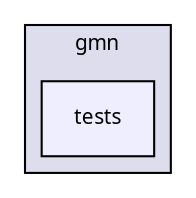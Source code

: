 digraph "src/kernel/routing/gmn/tests" {
  compound=true
  node [ fontsize="10", fontname="Sans"];
  edge [ labelfontsize="10", labelfontname="Sans"];
  subgraph clusterdir_266953b3fbfac9748e1b0548120884d1 {
    graph [ bgcolor="#ddddee", pencolor="black", label="gmn" fontname="Sans", fontsize="10", URL="dir_266953b3fbfac9748e1b0548120884d1.html"]
  dir_1d3d483188e7fa663a8ba2a56431f5bd [shape=box, label="tests", style="filled", fillcolor="#eeeeff", pencolor="black", URL="dir_1d3d483188e7fa663a8ba2a56431f5bd.html"];
  }
}
